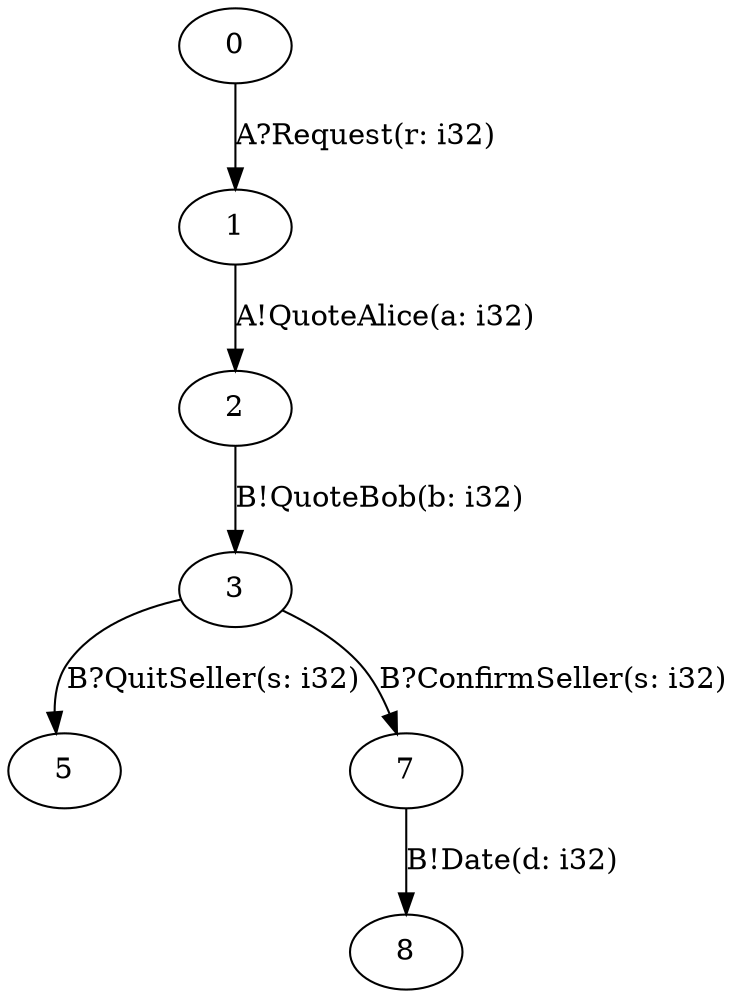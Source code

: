 digraph S {
  0;
  1;
  2;
  3;
  5;
  7;
  8;
  
  
  0 -> 1 [label="A?Request(r: i32)", ];
  1 -> 2 [label="A!QuoteAlice(a: i32)", ];
  2 -> 3 [label="B!QuoteBob(b: i32)", ];
  3 -> 5 [label="B?QuitSeller(s: i32)", ];
  3 -> 7 [label="B?ConfirmSeller(s: i32)", ];
  7 -> 8 [label="B!Date(d: i32)", ];
  
  }

